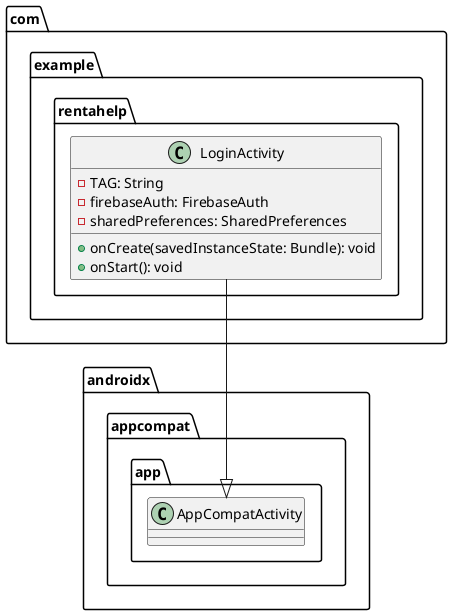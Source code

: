 @startuml

package com.example.rentahelp {
    class LoginActivity {
        - TAG: String
        - firebaseAuth: FirebaseAuth
        - sharedPreferences: SharedPreferences
        + onCreate(savedInstanceState: Bundle): void
        + onStart(): void
    }
}

com.example.rentahelp.LoginActivity --|> androidx.appcompat.app.AppCompatActivity

@enduml
